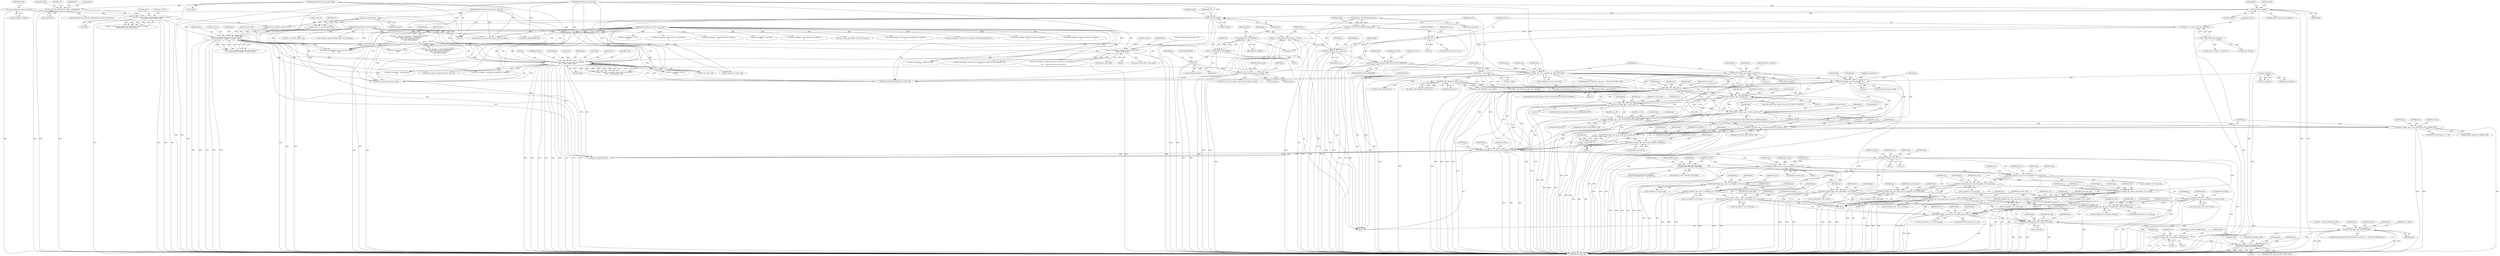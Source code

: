 digraph "0_linux_0625b4ba1a5d4703c7fb01c497bd6c156908af00@pointer" {
"1000889" [label="(Call,MLX5_SET(qpc, qpc, cs_res, MLX5_RES_SCAT_DATA32_CQE))"];
"1000804" [label="(Call,MLX5_SET(qpc, qpc, wq_signature, 1))"];
"1000795" [label="(Call,MLX5_SET(qpc, qpc, latency_sensitive, 1))"];
"1000770" [label="(Call,MLX5_SET(qpc, qpc, pm_state, MLX5_QP_PM_MIGRATED))"];
"1000765" [label="(Call,MLX5_SET(qpc, qpc, st, mlx5_st))"];
"1000759" [label="(Call,qpc = MLX5_ADDR_OF(create_qp_in, in, qpc))"];
"1000761" [label="(Call,MLX5_ADDR_OF(create_qp_in, in, qpc))"];
"1000122" [label="(Call,MLX5_ST_SZ_BYTES(create_qp_in))"];
"1000737" [label="(Call,!in)"];
"1000731" [label="(Call,in = kvzalloc(inlen, GFP_KERNEL))"];
"1000733" [label="(Call,kvzalloc(inlen, GFP_KERNEL))"];
"1000120" [label="(Call,inlen = MLX5_ST_SZ_BYTES(create_qp_in))"];
"1000170" [label="(Call,mlx5_st < 0)"];
"1000163" [label="(Call,mlx5_st = to_mlx5_st(init_attr->qp_type))"];
"1000165" [label="(Call,to_mlx5_st(init_attr->qp_type))"];
"1000781" [label="(Call,MLX5_SET(qpc, qpc, pd, to_mpd(pd ? pd : devr->p0)->pdn))"];
"1000107" [label="(MethodParameterIn,struct ib_pd *pd)"];
"1000687" [label="(Call,create_user_qp(dev, pd, qp, udata, init_attr, &in,\n\t\t\t\t\t     &resp, &inlen, base))"];
"1000622" [label="(Call,mlx5_ib_dbg(dev, \"requested sq_wqe_count (%d)\n\", ucmd.sq_wqe_count))"];
"1000578" [label="(Call,set_rq_size(dev, &init_attr->cap, qp->has_rq,\n\t\t\t  qp, (pd && pd->uobject) ? &ucmd : NULL))"];
"1000106" [label="(MethodParameterIn,struct mlx5_ib_dev *dev)"];
"1000570" [label="(Call,qp->has_rq = qp_has_rq(init_attr))"];
"1000574" [label="(Call,qp_has_rq(init_attr))"];
"1000108" [label="(MethodParameterIn,struct ib_qp_init_attr *init_attr)"];
"1000110" [label="(MethodParameterIn,struct mlx5_ib_qp *qp)"];
"1000417" [label="(Call,get_qp_user_index(to_mucontext(pd->uobject->context),\n\t\t\t\t\t&ucmd, udata->inlen, &uidx))"];
"1000418" [label="(Call,to_mucontext(pd->uobject->context))"];
"1000402" [label="(Call,ib_copy_from_udata(&ucmd, udata, sizeof(ucmd)))"];
"1000109" [label="(MethodParameterIn,struct ib_udata *udata)"];
"1000589" [label="(Call,pd && pd->uobject)"];
"1000395" [label="(Call,pd && pd->uobject)"];
"1000542" [label="(Call,base = (init_attr->qp_type == IB_QPT_RAW_PACKET ||\n\t\tqp->flags & MLX5_IB_QP_UNDERLAY) ?\n\t       &qp->raw_packet_qp.rq.base :\n\t       &qp->trans_qp.base)"];
"1000540" [label="(Call,!wq_signature)"];
"1000848" [label="(Call,MLX5_SET(qpc, qpc, cd_slave_receive, 1))"];
"1000826" [label="(Call,MLX5_SET(qpc, qpc, cd_master, 1))"];
"1000815" [label="(Call,MLX5_SET(qpc, qpc, block_lb_mc, 1))"];
"1000206" [label="(Call,MLX5_CAP_GEN(mdev, block_lb_mc))"];
"1000125" [label="(Call,*mdev = dev->mdev)"];
"1000837" [label="(Call,MLX5_SET(qpc, qpc, cd_slave_send, 1))"];
"1000905" [label="(Call,MLX5_SET(qpc, qpc, cs_req, MLX5_REQ_SCAT_DATA64_CQE))"];
"1000923" [label="(Call,MLX5_SET(qpc, qpc, log_rq_stride, qp->rq.wqe_shift - 4))"];
"1000934" [label="(Call,MLX5_SET(qpc, qpc, log_rq_size, ilog2(qp->rq.wqe_cnt)))"];
"1000944" [label="(Call,MLX5_SET(qpc, qpc, rq_type, get_rx_type(qp, init_attr)))"];
"1000958" [label="(Call,MLX5_SET(qpc, qpc, log_sq_size, ilog2(qp->sq.wqe_cnt)))"];
"1000998" [label="(Call,MLX5_SET(qpc, qpc, cqn_rcv, to_mcq(devr->c0)->mcq.cqn))"];
"1001010" [label="(Call,MLX5_SET(qpc, qpc, cqn_snd, to_mcq(devr->c0)->mcq.cqn))"];
"1001022" [label="(Call,MLX5_SET(qpc, qpc, srqn_rmpn_xrqn, to_msrq(devr->s0)->msrq.srqn))"];
"1001034" [label="(Call,MLX5_SET(qpc, qpc, xrcd, to_mxrcd(init_attr->xrcd)->xrcdn))"];
"1001137" [label="(Call,MLX5_SET(qpc, qpc, cqn_snd, to_mcq(init_attr->send_cq)->mcq.cqn))"];
"1001153" [label="(Call,MLX5_SET(qpc, qpc, cqn_rcv, to_mcq(init_attr->recv_cq)->mcq.cqn))"];
"1001165" [label="(Call,MLX5_SET64(qpc, qpc, dbr_addr, qp->db.dma))"];
"1001180" [label="(Call,MLX5_SET(qpc, qpc, user_index, uidx))"];
"1001198" [label="(Call,MLX5_SET(qpc, qpc, ulp_stateless_offload_mode, 1))"];
"1001239" [label="(Call,MLX5_SET(qpc, qpc, end_padding_mode,\n\t\t\t\t MLX5_WQ_END_PAD_MODE_ALIGN))"];
"1001046" [label="(Call,MLX5_SET(qpc, qpc, cqn_rcv, to_mcq(devr->c0)->mcq.cqn))"];
"1001058" [label="(Call,MLX5_SET(qpc, qpc, xrcd, to_mxrcd(devr->x1)->xrcdn))"];
"1001068" [label="(Call,MLX5_SET(qpc, qpc, srqn_rmpn_xrqn, to_msrq(devr->s0)->msrq.srqn))"];
"1001087" [label="(Call,MLX5_SET(qpc, qpc, xrcd, to_mxrcd(devr->x0)->xrcdn))"];
"1001097" [label="(Call,MLX5_SET(qpc, qpc, srqn_rmpn_xrqn, to_msrq(init_attr->srq)->msrq.srqn))"];
"1001111" [label="(Call,MLX5_SET(qpc, qpc, xrcd, to_mxrcd(devr->x1)->xrcdn))"];
"1001121" [label="(Call,MLX5_SET(qpc, qpc, srqn_rmpn_xrqn, to_msrq(devr->s1)->msrq.srqn))"];
"1000970" [label="(Call,MLX5_SET(qpc, qpc, no_sq, 1))"];
"1000987" [label="(Call,MLX5_SET(qpc, qpc, offload_type,\n\t\t\t\t MLX5_QPC_OFFLOAD_TYPE_RNDV))"];
"1000911" [label="(Call,MLX5_SET(qpc, qpc, cs_req, MLX5_REQ_SCAT_DATA32_CQE))"];
"1000994" [label="(Identifier,init_attr)"];
"1000107" [label="(MethodParameterIn,struct ib_pd *pd)"];
"1001059" [label="(Identifier,qpc)"];
"1001198" [label="(Call,MLX5_SET(qpc, qpc, ulp_stateless_offload_mode, 1))"];
"1000815" [label="(Call,MLX5_SET(qpc, qpc, block_lb_mc, 1))"];
"1000688" [label="(Identifier,dev)"];
"1000839" [label="(Identifier,qpc)"];
"1001112" [label="(Identifier,qpc)"];
"1000954" [label="(Identifier,qp)"];
"1000135" [label="(Call,uidx = MLX5_IB_DEFAULT_UIDX)"];
"1001037" [label="(Identifier,xrcd)"];
"1000425" [label="(Identifier,ucmd)"];
"1000691" [label="(Identifier,udata)"];
"1001137" [label="(Call,MLX5_SET(qpc, qpc, cqn_snd, to_mcq(init_attr->send_cq)->mcq.cqn))"];
"1001086" [label="(Block,)"];
"1001428" [label="(MethodReturn,static int)"];
"1001165" [label="(Call,MLX5_SET64(qpc, qpc, dbr_addr, qp->db.dma))"];
"1000938" [label="(Call,ilog2(qp->rq.wqe_cnt))"];
"1000797" [label="(Identifier,qpc)"];
"1000819" [label="(Literal,1)"];
"1001420" [label="(Call,destroy_qp_kernel(dev, qp))"];
"1001014" [label="(Call,to_mcq(devr->c0)->mcq.cqn)"];
"1000584" [label="(Call,qp->has_rq)"];
"1000735" [label="(Identifier,GFP_KERNEL)"];
"1000891" [label="(Identifier,qpc)"];
"1001123" [label="(Identifier,qpc)"];
"1001089" [label="(Identifier,qpc)"];
"1001174" [label="(ControlStructure,if (MLX5_CAP_GEN(mdev, cqe_version) == MLX5_CQE_VERSION_V1))"];
"1001099" [label="(Identifier,qpc)"];
"1001038" [label="(Call,to_mxrcd(init_attr->xrcd)->xrcdn)"];
"1000165" [label="(Call,to_mlx5_st(init_attr->qp_type))"];
"1000808" [label="(Literal,1)"];
"1000890" [label="(Identifier,qpc)"];
"1001034" [label="(Call,MLX5_SET(qpc, qpc, xrcd, to_mxrcd(init_attr->xrcd)->xrcdn))"];
"1000784" [label="(Identifier,pd)"];
"1001023" [label="(Identifier,qpc)"];
"1000595" [label="(Identifier,ucmd)"];
"1000842" [label="(ControlStructure,if (qp->flags & MLX5_IB_QP_MANAGED_RECV))"];
"1001068" [label="(Call,MLX5_SET(qpc, qpc, srqn_rmpn_xrqn, to_msrq(devr->s0)->msrq.srqn))"];
"1000782" [label="(Identifier,qpc)"];
"1001012" [label="(Identifier,qpc)"];
"1000971" [label="(Identifier,qpc)"];
"1000765" [label="(Call,MLX5_SET(qpc, qpc, st, mlx5_st))"];
"1001200" [label="(Identifier,qpc)"];
"1001035" [label="(Identifier,qpc)"];
"1001243" [label="(Identifier,MLX5_WQ_END_PAD_MODE_ALIGN)"];
"1001050" [label="(Call,to_mcq(devr->c0)->mcq.cqn)"];
"1000734" [label="(Identifier,inlen)"];
"1000960" [label="(Identifier,qpc)"];
"1001305" [label="(Call,mlx5_core_create_qp(dev->mdev, &base->mqp, in, inlen))"];
"1000576" [label="(Call,err = set_rq_size(dev, &init_attr->cap, qp->has_rq,\n\t\t\t  qp, (pd && pd->uobject) ? &ucmd : NULL))"];
"1000733" [label="(Call,kvzalloc(inlen, GFP_KERNEL))"];
"1000207" [label="(Identifier,mdev)"];
"1001025" [label="(Identifier,srqn_rmpn_xrqn)"];
"1000759" [label="(Call,qpc = MLX5_ADDR_OF(create_qp_in, in, qpc))"];
"1001169" [label="(Call,qp->db.dma)"];
"1000472" [label="(Call,tunnel_offload_supported(mdev))"];
"1001253" [label="(Identifier,inlen)"];
"1000946" [label="(Identifier,qpc)"];
"1000693" [label="(Call,&in)"];
"1000570" [label="(Call,qp->has_rq = qp_has_rq(init_attr))"];
"1000812" [label="(Identifier,qp)"];
"1000175" [label="(Identifier,EINVAL)"];
"1000806" [label="(Identifier,qpc)"];
"1000914" [label="(Identifier,cs_req)"];
"1000402" [label="(Call,ib_copy_from_udata(&ucmd, udata, sizeof(ucmd)))"];
"1000897" [label="(Identifier,init_attr)"];
"1000935" [label="(Identifier,qpc)"];
"1001090" [label="(Identifier,xrcd)"];
"1000805" [label="(Identifier,qpc)"];
"1001133" [label="(ControlStructure,if (init_attr->send_cq))"];
"1000778" [label="(Identifier,init_attr)"];
"1000944" [label="(Call,MLX5_SET(qpc, qpc, rq_type, get_rx_type(qp, init_attr)))"];
"1001205" [label="(Identifier,qp)"];
"1000732" [label="(Identifier,in)"];
"1000816" [label="(Identifier,qpc)"];
"1001024" [label="(Identifier,qpc)"];
"1001044" [label="(ControlStructure,break;)"];
"1000948" [label="(Call,get_rx_type(qp, init_attr))"];
"1000827" [label="(Identifier,qpc)"];
"1000975" [label="(ControlStructure,if (init_attr->srq &&\n\t\t    init_attr->srq->srq_type == IB_SRQT_TM))"];
"1000772" [label="(Identifier,qpc)"];
"1000590" [label="(Identifier,pd)"];
"1000736" [label="(ControlStructure,if (!in))"];
"1000799" [label="(Literal,1)"];
"1001141" [label="(Call,to_mcq(init_attr->send_cq)->mcq.cqn)"];
"1000109" [label="(MethodParameterIn,struct ib_udata *udata)"];
"1000170" [label="(Call,mlx5_st < 0)"];
"1000773" [label="(Identifier,pm_state)"];
"1001238" [label="(Block,)"];
"1000338" [label="(Call,mlx5_ib_dbg(dev, \"Scatter FCS isn't supported\n\"))"];
"1000571" [label="(Call,qp->has_rq)"];
"1001176" [label="(Call,MLX5_CAP_GEN(mdev, cqe_version))"];
"1000182" [label="(Call,!udata)"];
"1000692" [label="(Identifier,init_attr)"];
"1000662" [label="(Call,mlx5_ib_dbg(dev, \"requested sq_wqe_count (%d) > max allowed (%d)\n\",\n\t\t\t\t\t    ucmd.sq_wqe_count, max_wqes))"];
"1001072" [label="(Call,to_msrq(devr->s0)->msrq.srqn)"];
"1000127" [label="(Call,dev->mdev)"];
"1000206" [label="(Call,MLX5_CAP_GEN(mdev, block_lb_mc))"];
"1001182" [label="(Identifier,qpc)"];
"1000775" [label="(ControlStructure,if (init_attr->qp_type != MLX5_IB_QPT_REG_UMR))"];
"1000396" [label="(Identifier,pd)"];
"1000122" [label="(Call,MLX5_ST_SZ_BYTES(create_qp_in))"];
"1000769" [label="(Identifier,mlx5_st)"];
"1000596" [label="(Identifier,NULL)"];
"1001110" [label="(Block,)"];
"1000841" [label="(Literal,1)"];
"1000800" [label="(ControlStructure,if (qp->wq_sig))"];
"1000907" [label="(Identifier,qpc)"];
"1001157" [label="(Call,to_mcq(init_attr->recv_cq)->mcq.cqn)"];
"1000987" [label="(Call,MLX5_SET(qpc, qpc, offload_type,\n\t\t\t\t MLX5_QPC_OFFLOAD_TYPE_RNDV))"];
"1001047" [label="(Identifier,qpc)"];
"1000820" [label="(ControlStructure,if (qp->flags & MLX5_IB_QP_CROSS_CHANNEL))"];
"1000867" [label="(Call,mlx5_ib_get_cqe_size(dev, init_attr->recv_cq))"];
"1001088" [label="(Identifier,qpc)"];
"1000934" [label="(Call,MLX5_SET(qpc, qpc, log_rq_size, ilog2(qp->rq.wqe_cnt)))"];
"1001071" [label="(Identifier,srqn_rmpn_xrqn)"];
"1000925" [label="(Identifier,qpc)"];
"1000394" [label="(ControlStructure,if (pd && pd->uobject))"];
"1001202" [label="(Literal,1)"];
"1001048" [label="(Identifier,qpc)"];
"1000622" [label="(Call,mlx5_ib_dbg(dev, \"requested sq_wqe_count (%d)\n\", ucmd.sq_wqe_count))"];
"1000978" [label="(Identifier,init_attr)"];
"1000397" [label="(Call,pd->uobject)"];
"1000417" [label="(Call,get_qp_user_index(to_mucontext(pd->uobject->context),\n\t\t\t\t\t&ucmd, udata->inlen, &uidx))"];
"1000945" [label="(Identifier,qpc)"];
"1000293" [label="(Call,MLX5_CAP_GEN(mdev, ipoib_basic_offloads))"];
"1000892" [label="(Identifier,cs_res)"];
"1001113" [label="(Identifier,qpc)"];
"1000829" [label="(Identifier,cd_master)"];
"1000937" [label="(Identifier,log_rq_size)"];
"1000475" [label="(Call,mlx5_ib_dbg(dev, \"Tunnel offload isn't supported\n\"))"];
"1001058" [label="(Call,MLX5_SET(qpc, qpc, xrcd, to_mxrcd(devr->x1)->xrcdn))"];
"1001097" [label="(Call,MLX5_SET(qpc, qpc, srqn_rmpn_xrqn, to_msrq(init_attr->srq)->msrq.srqn))"];
"1000802" [label="(Identifier,qp)"];
"1000625" [label="(Call,ucmd.sq_wqe_count)"];
"1001177" [label="(Identifier,mdev)"];
"1000401" [label="(ControlStructure,if (ib_copy_from_udata(&ucmd, udata, sizeof(ucmd))))"];
"1000619" [label="(Call,MLX5_CAP_GEN(mdev, log_max_qp_sz))"];
"1000958" [label="(Call,MLX5_SET(qpc, qpc, log_sq_size, ilog2(qp->sq.wqe_cnt)))"];
"1000405" [label="(Identifier,udata)"];
"1000537" [label="(Identifier,qp)"];
"1000856" [label="(Identifier,qp)"];
"1000988" [label="(Identifier,qpc)"];
"1000415" [label="(Call,err = get_qp_user_index(to_mucontext(pd->uobject->context),\n\t\t\t\t\t&ucmd, udata->inlen, &uidx))"];
"1000762" [label="(Identifier,create_qp_in)"];
"1000540" [label="(Call,!wq_signature)"];
"1000108" [label="(MethodParameterIn,struct ib_qp_init_attr *init_attr)"];
"1001167" [label="(Identifier,qpc)"];
"1000845" [label="(Identifier,qp)"];
"1001242" [label="(Identifier,end_padding_mode)"];
"1000178" [label="(Identifier,init_attr)"];
"1000281" [label="(Call,init_attr->qp_type == IB_QPT_UD)"];
"1000574" [label="(Call,qp_has_rq(init_attr))"];
"1001424" [label="(Call,kvfree(in))"];
"1000798" [label="(Identifier,latency_sensitive)"];
"1001061" [label="(Identifier,xrcd)"];
"1001000" [label="(Identifier,qpc)"];
"1001149" [label="(ControlStructure,if (init_attr->recv_cq))"];
"1000541" [label="(Identifier,wq_signature)"];
"1001111" [label="(Call,MLX5_SET(qpc, qpc, xrcd, to_mxrcd(devr->x1)->xrcdn))"];
"1000205" [label="(Call,!MLX5_CAP_GEN(mdev, block_lb_mc))"];
"1001295" [label="(Call,create_raw_packet_qp(dev, qp, in, inlen, pd))"];
"1001324" [label="(Call,base->container_mibqp = qp)"];
"1000687" [label="(Call,create_user_qp(dev, pd, qp, udata, init_attr, &in,\n\t\t\t\t\t     &resp, &inlen, base))"];
"1000587" [label="(Identifier,qp)"];
"1000543" [label="(Identifier,base)"];
"1000962" [label="(Call,ilog2(qp->sq.wqe_cnt))"];
"1000760" [label="(Identifier,qpc)"];
"1000544" [label="(Call,(init_attr->qp_type == IB_QPT_RAW_PACKET ||\n\t\tqp->flags & MLX5_IB_QP_UNDERLAY) ?\n\t       &qp->raw_packet_qp.rq.base :\n\t       &qp->trans_qp.base)"];
"1000679" [label="(Call,mlx5_ib_dbg(dev, \"user-space is not allowed to create UD QPs spoofing as QP1\n\"))"];
"1000961" [label="(Identifier,log_sq_size)"];
"1001140" [label="(Identifier,cqn_snd)"];
"1000699" [label="(Identifier,base)"];
"1000189" [label="(Call,create_rss_raw_qp_tir(dev, qp, pd, init_attr, udata))"];
"1000915" [label="(Identifier,MLX5_REQ_SCAT_DATA32_CQE)"];
"1001100" [label="(Identifier,srqn_rmpn_xrqn)"];
"1000429" [label="(Call,&uidx)"];
"1001026" [label="(Call,to_msrq(devr->s0)->msrq.srqn)"];
"1000404" [label="(Identifier,ucmd)"];
"1000761" [label="(Call,MLX5_ADDR_OF(create_qp_in, in, qpc))"];
"1000171" [label="(Identifier,mlx5_st)"];
"1000850" [label="(Identifier,qpc)"];
"1000969" [label="(Block,)"];
"1000542" [label="(Call,base = (init_attr->qp_type == IB_QPT_RAW_PACKET ||\n\t\tqp->flags & MLX5_IB_QP_UNDERLAY) ?\n\t       &qp->raw_packet_qp.rq.base :\n\t       &qp->trans_qp.base)"];
"1001010" [label="(Call,MLX5_SET(qpc, qpc, cqn_snd, to_mcq(devr->c0)->mcq.cqn))"];
"1000419" [label="(Call,pd->uobject->context)"];
"1000416" [label="(Identifier,err)"];
"1001199" [label="(Identifier,qpc)"];
"1001223" [label="(Call,mlx5_ib_dbg(dev, \"scatter end padding is not supported\n\"))"];
"1000172" [label="(Literal,0)"];
"1000840" [label="(Identifier,cd_slave_send)"];
"1000913" [label="(Identifier,qpc)"];
"1000395" [label="(Call,pd && pd->uobject)"];
"1000774" [label="(Identifier,MLX5_QP_PM_MIGRATED)"];
"1001184" [label="(Identifier,uidx)"];
"1000588" [label="(Call,(pd && pd->uobject) ? &ucmd : NULL)"];
"1000236" [label="(Call,MLX5_CAP_GEN(mdev, cd))"];
"1000893" [label="(Identifier,MLX5_RES_SCAT_DATA32_CQE)"];
"1000957" [label="(Block,)"];
"1000883" [label="(Call,MLX5_SET(qpc, qpc, cs_res, MLX5_RES_SCAT_DATA64_CQE))"];
"1000744" [label="(Identifier,qp)"];
"1000577" [label="(Identifier,err)"];
"1001022" [label="(Call,MLX5_SET(qpc, qpc, srqn_rmpn_xrqn, to_msrq(devr->s0)->msrq.srqn))"];
"1001098" [label="(Identifier,qpc)"];
"1000126" [label="(Identifier,mdev)"];
"1000831" [label="(ControlStructure,if (qp->flags & MLX5_IB_QP_MANAGED_SEND))"];
"1000996" [label="(Block,)"];
"1000852" [label="(Literal,1)"];
"1000409" [label="(Call,mlx5_ib_dbg(dev, \"copy failed\n\"))"];
"1001070" [label="(Identifier,qpc)"];
"1000591" [label="(Call,pd->uobject)"];
"1000424" [label="(Call,&ucmd)"];
"1000770" [label="(Call,MLX5_SET(qpc, qpc, pm_state, MLX5_QP_PM_MIGRATED))"];
"1001062" [label="(Call,to_mxrcd(devr->x1)->xrcdn)"];
"1000690" [label="(Identifier,qp)"];
"1000418" [label="(Call,to_mucontext(pd->uobject->context))"];
"1001197" [label="(Block,)"];
"1000766" [label="(Identifier,qpc)"];
"1000794" [label="(ControlStructure,else)"];
"1000783" [label="(Identifier,qpc)"];
"1000738" [label="(Identifier,in)"];
"1001125" [label="(Call,to_msrq(devr->s1)->msrq.srqn)"];
"1001087" [label="(Call,MLX5_SET(qpc, qpc, xrcd, to_mxrcd(devr->x0)->xrcdn))"];
"1000240" [label="(Call,mlx5_ib_dbg(dev, \"cross-channel isn't supported\n\"))"];
"1000998" [label="(Call,MLX5_SET(qpc, qpc, cqn_rcv, to_mcq(devr->c0)->mcq.cqn))"];
"1000695" [label="(Call,&resp)"];
"1000905" [label="(Call,MLX5_SET(qpc, qpc, cs_req, MLX5_REQ_SCAT_DATA64_CQE))"];
"1000922" [label="(Block,)"];
"1000927" [label="(Call,qp->rq.wqe_shift - 4)"];
"1001114" [label="(Identifier,xrcd)"];
"1000121" [label="(Identifier,inlen)"];
"1000834" [label="(Identifier,qp)"];
"1000768" [label="(Identifier,st)"];
"1000406" [label="(Call,sizeof(ucmd))"];
"1000874" [label="(Call,mlx5_ib_get_cqe_size(dev, init_attr->send_cq))"];
"1000828" [label="(Identifier,qpc)"];
"1000110" [label="(MethodParameterIn,struct mlx5_ib_qp *qp)"];
"1000169" [label="(ControlStructure,if (mlx5_st < 0))"];
"1000106" [label="(MethodParameterIn,struct mlx5_ib_dev *dev)"];
"1000166" [label="(Call,init_attr->qp_type)"];
"1001101" [label="(Call,to_msrq(init_attr->srq)->msrq.srqn)"];
"1000787" [label="(Call,pd ? pd : devr->p0)"];
"1000578" [label="(Call,set_rq_size(dev, &init_attr->cap, qp->has_rq,\n\t\t\t  qp, (pd && pd->uobject) ? &ucmd : NULL))"];
"1000795" [label="(Call,MLX5_SET(qpc, qpc, latency_sensitive, 1))"];
"1000888" [label="(ControlStructure,else)"];
"1000210" [label="(Call,mlx5_ib_dbg(dev, \"block multicast loopback isn't supported\n\"))"];
"1000973" [label="(Identifier,no_sq)"];
"1000936" [label="(Identifier,qpc)"];
"1000817" [label="(Identifier,qpc)"];
"1000317" [label="(Call,mlx5_ib_dbg(dev, \"Scatter FCS is supported only for Raw Packet QPs\"))"];
"1000924" [label="(Identifier,qpc)"];
"1000972" [label="(Identifier,qpc)"];
"1000539" [label="(Call,!!wq_signature)"];
"1000785" [label="(Call,to_mpd(pd ? pd : devr->p0)->pdn)"];
"1000826" [label="(Call,MLX5_SET(qpc, qpc, cd_master, 1))"];
"1001138" [label="(Identifier,qpc)"];
"1001139" [label="(Identifier,qpc)"];
"1000731" [label="(Call,in = kvzalloc(inlen, GFP_KERNEL))"];
"1000970" [label="(Call,MLX5_SET(qpc, qpc, no_sq, 1))"];
"1000991" [label="(Identifier,MLX5_QPC_OFFLOAD_TYPE_RNDV)"];
"1000111" [label="(Block,)"];
"1000781" [label="(Call,MLX5_SET(qpc, qpc, pd, to_mpd(pd ? pd : devr->p0)->pdn))"];
"1001124" [label="(Identifier,srqn_rmpn_xrqn)"];
"1000849" [label="(Identifier,qpc)"];
"1001180" [label="(Call,MLX5_SET(qpc, qpc, user_index, uidx))"];
"1000807" [label="(Identifier,wq_signature)"];
"1000741" [label="(Identifier,ENOMEM)"];
"1000632" [label="(Identifier,ucmd)"];
"1001189" [label="(Identifier,init_attr)"];
"1001091" [label="(Call,to_mxrcd(devr->x0)->xrcdn)"];
"1001181" [label="(Identifier,qpc)"];
"1000763" [label="(Identifier,in)"];
"1000689" [label="(Identifier,pd)"];
"1001011" [label="(Identifier,qpc)"];
"1000297" [label="(Call,mlx5_ib_dbg(dev, \"ipoib UD lso qp isn't supported\n\"))"];
"1001252" [label="(Call,inlen < 0)"];
"1001156" [label="(Identifier,cqn_rcv)"];
"1000125" [label="(Call,*mdev = dev->mdev)"];
"1001115" [label="(Call,to_mxrcd(devr->x1)->xrcdn)"];
"1000613" [label="(Block,)"];
"1000926" [label="(Identifier,log_rq_stride)"];
"1001122" [label="(Identifier,qpc)"];
"1000990" [label="(Identifier,offload_type)"];
"1000764" [label="(Identifier,qpc)"];
"1000959" [label="(Identifier,qpc)"];
"1000912" [label="(Identifier,qpc)"];
"1000515" [label="(Call,mlx5_ib_dbg(dev, \"Source QP option isn't supported\n\"))"];
"1001155" [label="(Identifier,qpc)"];
"1000906" [label="(Identifier,qpc)"];
"1001408" [label="(Call,destroy_qp_user(dev, pd, qp, base))"];
"1000830" [label="(Literal,1)"];
"1000947" [label="(Identifier,rq_type)"];
"1000901" [label="(ControlStructure,if (scqe_sz == 128))"];
"1001151" [label="(Identifier,init_attr)"];
"1001154" [label="(Identifier,qpc)"];
"1000623" [label="(Identifier,dev)"];
"1000572" [label="(Identifier,qp)"];
"1000164" [label="(Identifier,mlx5_st)"];
"1001001" [label="(Identifier,cqn_rcv)"];
"1001239" [label="(Call,MLX5_SET(qpc, qpc, end_padding_mode,\n\t\t\t\t MLX5_WQ_END_PAD_MODE_ALIGN))"];
"1001002" [label="(Call,to_mcq(devr->c0)->mcq.cqn)"];
"1000989" [label="(Identifier,qpc)"];
"1000809" [label="(ControlStructure,if (qp->flags & MLX5_IB_QP_BLOCK_MULTICAST_LOOPBACK))"];
"1001201" [label="(Identifier,ulp_stateless_offload_mode)"];
"1001036" [label="(Identifier,qpc)"];
"1000580" [label="(Call,&init_attr->cap)"];
"1000771" [label="(Identifier,qpc)"];
"1000767" [label="(Identifier,qpc)"];
"1000575" [label="(Identifier,init_attr)"];
"1000685" [label="(Call,err = create_user_qp(dev, pd, qp, udata, init_attr, &in,\n\t\t\t\t\t     &resp, &inlen, base))"];
"1001153" [label="(Call,MLX5_SET(qpc, qpc, cqn_rcv, to_mcq(init_attr->recv_cq)->mcq.cqn))"];
"1000410" [label="(Identifier,dev)"];
"1000919" [label="(Identifier,qp)"];
"1000120" [label="(Call,inlen = MLX5_ST_SZ_BYTES(create_qp_in))"];
"1000208" [label="(Identifier,block_lb_mc)"];
"1001049" [label="(Identifier,cqn_rcv)"];
"1000848" [label="(Call,MLX5_SET(qpc, qpc, cd_slave_receive, 1))"];
"1001168" [label="(Identifier,dbr_addr)"];
"1001080" [label="(ControlStructure,break;)"];
"1001166" [label="(Identifier,qpc)"];
"1001060" [label="(Identifier,qpc)"];
"1000579" [label="(Identifier,dev)"];
"1000804" [label="(Call,MLX5_SET(qpc, qpc, wq_signature, 1))"];
"1000737" [label="(Call,!in)"];
"1000710" [label="(Call,create_kernel_qp(dev, init_attr, qp, &in, &inlen,\n\t\t\t\t\t       base))"];
"1000702" [label="(Call,mlx5_ib_dbg(dev, \"err %d\n\", err))"];
"1001046" [label="(Call,MLX5_SET(qpc, qpc, cqn_rcv, to_mcq(devr->c0)->mcq.cqn))"];
"1001183" [label="(Identifier,user_index)"];
"1000123" [label="(Identifier,create_qp_in)"];
"1001069" [label="(Identifier,qpc)"];
"1000838" [label="(Identifier,qpc)"];
"1000697" [label="(Call,&inlen)"];
"1000818" [label="(Identifier,block_lb_mc)"];
"1000923" [label="(Call,MLX5_SET(qpc, qpc, log_rq_stride, qp->rq.wqe_shift - 4))"];
"1001135" [label="(Identifier,init_attr)"];
"1000649" [label="(Call,mlx5_ib_dbg(dev, \"invalid rq params\n\"))"];
"1000136" [label="(Identifier,uidx)"];
"1000600" [label="(Call,mlx5_ib_dbg(dev, \"err %d\n\", err))"];
"1000163" [label="(Call,mlx5_st = to_mlx5_st(init_attr->qp_type))"];
"1000656" [label="(Call,ucmd.sq_wqe_count > max_wqes)"];
"1000589" [label="(Call,pd && pd->uobject)"];
"1000796" [label="(Identifier,qpc)"];
"1000999" [label="(Identifier,qpc)"];
"1000889" [label="(Call,MLX5_SET(qpc, qpc, cs_res, MLX5_RES_SCAT_DATA32_CQE))"];
"1000403" [label="(Call,&ucmd)"];
"1001241" [label="(Identifier,qpc)"];
"1000837" [label="(Call,MLX5_SET(qpc, qpc, cd_slave_send, 1))"];
"1000851" [label="(Identifier,cd_slave_receive)"];
"1000910" [label="(ControlStructure,else)"];
"1000786" [label="(Call,to_mpd(pd ? pd : devr->p0))"];
"1000974" [label="(Literal,1)"];
"1001287" [label="(Call,raw_packet_qp_copy_info(qp, &qp->raw_packet_qp))"];
"1000624" [label="(Literal,\"requested sq_wqe_count (%d)\n\")"];
"1001121" [label="(Call,MLX5_SET(qpc, qpc, srqn_rmpn_xrqn, to_msrq(devr->s1)->msrq.srqn))"];
"1000823" [label="(Identifier,qp)"];
"1000908" [label="(Identifier,cs_req)"];
"1000426" [label="(Call,udata->inlen)"];
"1000911" [label="(Call,MLX5_SET(qpc, qpc, cs_req, MLX5_REQ_SCAT_DATA32_CQE))"];
"1001318" [label="(Call,mlx5_ib_dbg(dev, \"create qp failed\n\"))"];
"1000730" [label="(Block,)"];
"1000721" [label="(Call,mlx5_ib_dbg(dev, \"err %d\n\", err))"];
"1001013" [label="(Identifier,cqn_snd)"];
"1000909" [label="(Identifier,MLX5_REQ_SCAT_DATA64_CQE)"];
"1001240" [label="(Identifier,qpc)"];
"1000889" -> "1000888"  [label="AST: "];
"1000889" -> "1000893"  [label="CFG: "];
"1000890" -> "1000889"  [label="AST: "];
"1000891" -> "1000889"  [label="AST: "];
"1000892" -> "1000889"  [label="AST: "];
"1000893" -> "1000889"  [label="AST: "];
"1000897" -> "1000889"  [label="CFG: "];
"1000889" -> "1001428"  [label="DDG: "];
"1000889" -> "1001428"  [label="DDG: "];
"1000889" -> "1001428"  [label="DDG: "];
"1000804" -> "1000889"  [label="DDG: "];
"1000848" -> "1000889"  [label="DDG: "];
"1000826" -> "1000889"  [label="DDG: "];
"1000795" -> "1000889"  [label="DDG: "];
"1000781" -> "1000889"  [label="DDG: "];
"1000837" -> "1000889"  [label="DDG: "];
"1000815" -> "1000889"  [label="DDG: "];
"1000889" -> "1000905"  [label="DDG: "];
"1000889" -> "1000911"  [label="DDG: "];
"1000889" -> "1000923"  [label="DDG: "];
"1000889" -> "1000944"  [label="DDG: "];
"1000804" -> "1000800"  [label="AST: "];
"1000804" -> "1000808"  [label="CFG: "];
"1000805" -> "1000804"  [label="AST: "];
"1000806" -> "1000804"  [label="AST: "];
"1000807" -> "1000804"  [label="AST: "];
"1000808" -> "1000804"  [label="AST: "];
"1000812" -> "1000804"  [label="CFG: "];
"1000804" -> "1001428"  [label="DDG: "];
"1000804" -> "1001428"  [label="DDG: "];
"1000795" -> "1000804"  [label="DDG: "];
"1000781" -> "1000804"  [label="DDG: "];
"1000540" -> "1000804"  [label="DDG: "];
"1000804" -> "1000815"  [label="DDG: "];
"1000804" -> "1000826"  [label="DDG: "];
"1000804" -> "1000837"  [label="DDG: "];
"1000804" -> "1000848"  [label="DDG: "];
"1000804" -> "1000883"  [label="DDG: "];
"1000804" -> "1000923"  [label="DDG: "];
"1000804" -> "1000944"  [label="DDG: "];
"1000795" -> "1000794"  [label="AST: "];
"1000795" -> "1000799"  [label="CFG: "];
"1000796" -> "1000795"  [label="AST: "];
"1000797" -> "1000795"  [label="AST: "];
"1000798" -> "1000795"  [label="AST: "];
"1000799" -> "1000795"  [label="AST: "];
"1000802" -> "1000795"  [label="CFG: "];
"1000795" -> "1001428"  [label="DDG: "];
"1000795" -> "1001428"  [label="DDG: "];
"1000770" -> "1000795"  [label="DDG: "];
"1000795" -> "1000815"  [label="DDG: "];
"1000795" -> "1000826"  [label="DDG: "];
"1000795" -> "1000837"  [label="DDG: "];
"1000795" -> "1000848"  [label="DDG: "];
"1000795" -> "1000883"  [label="DDG: "];
"1000795" -> "1000923"  [label="DDG: "];
"1000795" -> "1000944"  [label="DDG: "];
"1000770" -> "1000111"  [label="AST: "];
"1000770" -> "1000774"  [label="CFG: "];
"1000771" -> "1000770"  [label="AST: "];
"1000772" -> "1000770"  [label="AST: "];
"1000773" -> "1000770"  [label="AST: "];
"1000774" -> "1000770"  [label="AST: "];
"1000778" -> "1000770"  [label="CFG: "];
"1000770" -> "1001428"  [label="DDG: "];
"1000770" -> "1001428"  [label="DDG: "];
"1000770" -> "1001428"  [label="DDG: "];
"1000765" -> "1000770"  [label="DDG: "];
"1000770" -> "1000781"  [label="DDG: "];
"1000765" -> "1000111"  [label="AST: "];
"1000765" -> "1000769"  [label="CFG: "];
"1000766" -> "1000765"  [label="AST: "];
"1000767" -> "1000765"  [label="AST: "];
"1000768" -> "1000765"  [label="AST: "];
"1000769" -> "1000765"  [label="AST: "];
"1000771" -> "1000765"  [label="CFG: "];
"1000765" -> "1001428"  [label="DDG: "];
"1000765" -> "1001428"  [label="DDG: "];
"1000765" -> "1001428"  [label="DDG: "];
"1000759" -> "1000765"  [label="DDG: "];
"1000170" -> "1000765"  [label="DDG: "];
"1000759" -> "1000111"  [label="AST: "];
"1000759" -> "1000761"  [label="CFG: "];
"1000760" -> "1000759"  [label="AST: "];
"1000761" -> "1000759"  [label="AST: "];
"1000766" -> "1000759"  [label="CFG: "];
"1000759" -> "1001428"  [label="DDG: "];
"1000761" -> "1000759"  [label="DDG: "];
"1000761" -> "1000759"  [label="DDG: "];
"1000761" -> "1000759"  [label="DDG: "];
"1000761" -> "1000764"  [label="CFG: "];
"1000762" -> "1000761"  [label="AST: "];
"1000763" -> "1000761"  [label="AST: "];
"1000764" -> "1000761"  [label="AST: "];
"1000761" -> "1001428"  [label="DDG: "];
"1000122" -> "1000761"  [label="DDG: "];
"1000737" -> "1000761"  [label="DDG: "];
"1000761" -> "1001295"  [label="DDG: "];
"1000761" -> "1001305"  [label="DDG: "];
"1000761" -> "1001424"  [label="DDG: "];
"1000122" -> "1000120"  [label="AST: "];
"1000122" -> "1000123"  [label="CFG: "];
"1000123" -> "1000122"  [label="AST: "];
"1000120" -> "1000122"  [label="CFG: "];
"1000122" -> "1001428"  [label="DDG: "];
"1000122" -> "1000120"  [label="DDG: "];
"1000737" -> "1000736"  [label="AST: "];
"1000737" -> "1000738"  [label="CFG: "];
"1000738" -> "1000737"  [label="AST: "];
"1000741" -> "1000737"  [label="CFG: "];
"1000744" -> "1000737"  [label="CFG: "];
"1000737" -> "1001428"  [label="DDG: "];
"1000737" -> "1001428"  [label="DDG: "];
"1000731" -> "1000737"  [label="DDG: "];
"1000731" -> "1000730"  [label="AST: "];
"1000731" -> "1000733"  [label="CFG: "];
"1000732" -> "1000731"  [label="AST: "];
"1000733" -> "1000731"  [label="AST: "];
"1000738" -> "1000731"  [label="CFG: "];
"1000731" -> "1001428"  [label="DDG: "];
"1000733" -> "1000731"  [label="DDG: "];
"1000733" -> "1000731"  [label="DDG: "];
"1000733" -> "1000735"  [label="CFG: "];
"1000734" -> "1000733"  [label="AST: "];
"1000735" -> "1000733"  [label="AST: "];
"1000733" -> "1001428"  [label="DDG: "];
"1000733" -> "1001428"  [label="DDG: "];
"1000120" -> "1000733"  [label="DDG: "];
"1000733" -> "1001252"  [label="DDG: "];
"1000120" -> "1000111"  [label="AST: "];
"1000121" -> "1000120"  [label="AST: "];
"1000126" -> "1000120"  [label="CFG: "];
"1000120" -> "1001428"  [label="DDG: "];
"1000120" -> "1001428"  [label="DDG: "];
"1000120" -> "1001252"  [label="DDG: "];
"1000170" -> "1000169"  [label="AST: "];
"1000170" -> "1000172"  [label="CFG: "];
"1000171" -> "1000170"  [label="AST: "];
"1000172" -> "1000170"  [label="AST: "];
"1000175" -> "1000170"  [label="CFG: "];
"1000178" -> "1000170"  [label="CFG: "];
"1000170" -> "1001428"  [label="DDG: "];
"1000170" -> "1001428"  [label="DDG: "];
"1000163" -> "1000170"  [label="DDG: "];
"1000163" -> "1000111"  [label="AST: "];
"1000163" -> "1000165"  [label="CFG: "];
"1000164" -> "1000163"  [label="AST: "];
"1000165" -> "1000163"  [label="AST: "];
"1000171" -> "1000163"  [label="CFG: "];
"1000163" -> "1001428"  [label="DDG: "];
"1000165" -> "1000163"  [label="DDG: "];
"1000165" -> "1000166"  [label="CFG: "];
"1000166" -> "1000165"  [label="AST: "];
"1000165" -> "1001428"  [label="DDG: "];
"1000165" -> "1000281"  [label="DDG: "];
"1000781" -> "1000775"  [label="AST: "];
"1000781" -> "1000785"  [label="CFG: "];
"1000782" -> "1000781"  [label="AST: "];
"1000783" -> "1000781"  [label="AST: "];
"1000784" -> "1000781"  [label="AST: "];
"1000785" -> "1000781"  [label="AST: "];
"1000802" -> "1000781"  [label="CFG: "];
"1000781" -> "1001428"  [label="DDG: "];
"1000781" -> "1001428"  [label="DDG: "];
"1000781" -> "1001428"  [label="DDG: "];
"1000107" -> "1000781"  [label="DDG: "];
"1000687" -> "1000781"  [label="DDG: "];
"1000589" -> "1000781"  [label="DDG: "];
"1000781" -> "1000815"  [label="DDG: "];
"1000781" -> "1000826"  [label="DDG: "];
"1000781" -> "1000837"  [label="DDG: "];
"1000781" -> "1000848"  [label="DDG: "];
"1000781" -> "1000883"  [label="DDG: "];
"1000781" -> "1000923"  [label="DDG: "];
"1000781" -> "1000944"  [label="DDG: "];
"1000781" -> "1001295"  [label="DDG: "];
"1000781" -> "1001408"  [label="DDG: "];
"1000107" -> "1000105"  [label="AST: "];
"1000107" -> "1001428"  [label="DDG: "];
"1000107" -> "1000189"  [label="DDG: "];
"1000107" -> "1000395"  [label="DDG: "];
"1000107" -> "1000589"  [label="DDG: "];
"1000107" -> "1000687"  [label="DDG: "];
"1000107" -> "1000786"  [label="DDG: "];
"1000107" -> "1000787"  [label="DDG: "];
"1000107" -> "1001295"  [label="DDG: "];
"1000107" -> "1001408"  [label="DDG: "];
"1000687" -> "1000685"  [label="AST: "];
"1000687" -> "1000699"  [label="CFG: "];
"1000688" -> "1000687"  [label="AST: "];
"1000689" -> "1000687"  [label="AST: "];
"1000690" -> "1000687"  [label="AST: "];
"1000691" -> "1000687"  [label="AST: "];
"1000692" -> "1000687"  [label="AST: "];
"1000693" -> "1000687"  [label="AST: "];
"1000695" -> "1000687"  [label="AST: "];
"1000697" -> "1000687"  [label="AST: "];
"1000699" -> "1000687"  [label="AST: "];
"1000685" -> "1000687"  [label="CFG: "];
"1000687" -> "1001428"  [label="DDG: "];
"1000687" -> "1001428"  [label="DDG: "];
"1000687" -> "1001428"  [label="DDG: "];
"1000687" -> "1001428"  [label="DDG: "];
"1000687" -> "1001428"  [label="DDG: "];
"1000687" -> "1001428"  [label="DDG: "];
"1000687" -> "1001428"  [label="DDG: "];
"1000687" -> "1001428"  [label="DDG: "];
"1000687" -> "1001428"  [label="DDG: "];
"1000687" -> "1000685"  [label="DDG: "];
"1000687" -> "1000685"  [label="DDG: "];
"1000687" -> "1000685"  [label="DDG: "];
"1000687" -> "1000685"  [label="DDG: "];
"1000687" -> "1000685"  [label="DDG: "];
"1000687" -> "1000685"  [label="DDG: "];
"1000687" -> "1000685"  [label="DDG: "];
"1000687" -> "1000685"  [label="DDG: "];
"1000687" -> "1000685"  [label="DDG: "];
"1000622" -> "1000687"  [label="DDG: "];
"1000106" -> "1000687"  [label="DDG: "];
"1000589" -> "1000687"  [label="DDG: "];
"1000578" -> "1000687"  [label="DDG: "];
"1000110" -> "1000687"  [label="DDG: "];
"1000402" -> "1000687"  [label="DDG: "];
"1000109" -> "1000687"  [label="DDG: "];
"1000574" -> "1000687"  [label="DDG: "];
"1000108" -> "1000687"  [label="DDG: "];
"1000542" -> "1000687"  [label="DDG: "];
"1000687" -> "1000702"  [label="DDG: "];
"1000687" -> "1000786"  [label="DDG: "];
"1000687" -> "1000787"  [label="DDG: "];
"1000687" -> "1000867"  [label="DDG: "];
"1000687" -> "1000948"  [label="DDG: "];
"1000687" -> "1000948"  [label="DDG: "];
"1000687" -> "1001223"  [label="DDG: "];
"1000687" -> "1001295"  [label="DDG: "];
"1000687" -> "1001295"  [label="DDG: "];
"1000687" -> "1001318"  [label="DDG: "];
"1000687" -> "1001408"  [label="DDG: "];
"1000687" -> "1001408"  [label="DDG: "];
"1000622" -> "1000613"  [label="AST: "];
"1000622" -> "1000625"  [label="CFG: "];
"1000623" -> "1000622"  [label="AST: "];
"1000624" -> "1000622"  [label="AST: "];
"1000625" -> "1000622"  [label="AST: "];
"1000632" -> "1000622"  [label="CFG: "];
"1000622" -> "1001428"  [label="DDG: "];
"1000622" -> "1001428"  [label="DDG: "];
"1000578" -> "1000622"  [label="DDG: "];
"1000106" -> "1000622"  [label="DDG: "];
"1000622" -> "1000649"  [label="DDG: "];
"1000622" -> "1000656"  [label="DDG: "];
"1000622" -> "1000662"  [label="DDG: "];
"1000622" -> "1000679"  [label="DDG: "];
"1000578" -> "1000576"  [label="AST: "];
"1000578" -> "1000588"  [label="CFG: "];
"1000579" -> "1000578"  [label="AST: "];
"1000580" -> "1000578"  [label="AST: "];
"1000584" -> "1000578"  [label="AST: "];
"1000587" -> "1000578"  [label="AST: "];
"1000588" -> "1000578"  [label="AST: "];
"1000576" -> "1000578"  [label="CFG: "];
"1000578" -> "1001428"  [label="DDG: "];
"1000578" -> "1001428"  [label="DDG: "];
"1000578" -> "1001428"  [label="DDG: "];
"1000578" -> "1001428"  [label="DDG: "];
"1000578" -> "1001428"  [label="DDG: "];
"1000578" -> "1000576"  [label="DDG: "];
"1000578" -> "1000576"  [label="DDG: "];
"1000578" -> "1000576"  [label="DDG: "];
"1000578" -> "1000576"  [label="DDG: "];
"1000578" -> "1000576"  [label="DDG: "];
"1000106" -> "1000578"  [label="DDG: "];
"1000570" -> "1000578"  [label="DDG: "];
"1000110" -> "1000578"  [label="DDG: "];
"1000417" -> "1000578"  [label="DDG: "];
"1000578" -> "1000600"  [label="DDG: "];
"1000578" -> "1000710"  [label="DDG: "];
"1000578" -> "1000710"  [label="DDG: "];
"1000578" -> "1000867"  [label="DDG: "];
"1000578" -> "1000948"  [label="DDG: "];
"1000578" -> "1001223"  [label="DDG: "];
"1000578" -> "1001295"  [label="DDG: "];
"1000578" -> "1001318"  [label="DDG: "];
"1000106" -> "1000105"  [label="AST: "];
"1000106" -> "1001428"  [label="DDG: "];
"1000106" -> "1000189"  [label="DDG: "];
"1000106" -> "1000210"  [label="DDG: "];
"1000106" -> "1000240"  [label="DDG: "];
"1000106" -> "1000297"  [label="DDG: "];
"1000106" -> "1000317"  [label="DDG: "];
"1000106" -> "1000338"  [label="DDG: "];
"1000106" -> "1000409"  [label="DDG: "];
"1000106" -> "1000475"  [label="DDG: "];
"1000106" -> "1000515"  [label="DDG: "];
"1000106" -> "1000600"  [label="DDG: "];
"1000106" -> "1000649"  [label="DDG: "];
"1000106" -> "1000662"  [label="DDG: "];
"1000106" -> "1000679"  [label="DDG: "];
"1000106" -> "1000702"  [label="DDG: "];
"1000106" -> "1000710"  [label="DDG: "];
"1000106" -> "1000721"  [label="DDG: "];
"1000106" -> "1000867"  [label="DDG: "];
"1000106" -> "1000874"  [label="DDG: "];
"1000106" -> "1001223"  [label="DDG: "];
"1000106" -> "1001295"  [label="DDG: "];
"1000106" -> "1001318"  [label="DDG: "];
"1000106" -> "1001408"  [label="DDG: "];
"1000106" -> "1001420"  [label="DDG: "];
"1000570" -> "1000111"  [label="AST: "];
"1000570" -> "1000574"  [label="CFG: "];
"1000571" -> "1000570"  [label="AST: "];
"1000574" -> "1000570"  [label="AST: "];
"1000577" -> "1000570"  [label="CFG: "];
"1000570" -> "1001428"  [label="DDG: "];
"1000574" -> "1000570"  [label="DDG: "];
"1000574" -> "1000575"  [label="CFG: "];
"1000575" -> "1000574"  [label="AST: "];
"1000574" -> "1001428"  [label="DDG: "];
"1000108" -> "1000574"  [label="DDG: "];
"1000574" -> "1000710"  [label="DDG: "];
"1000574" -> "1000948"  [label="DDG: "];
"1000108" -> "1000105"  [label="AST: "];
"1000108" -> "1001428"  [label="DDG: "];
"1000108" -> "1000189"  [label="DDG: "];
"1000108" -> "1000710"  [label="DDG: "];
"1000108" -> "1000948"  [label="DDG: "];
"1000110" -> "1000105"  [label="AST: "];
"1000110" -> "1001428"  [label="DDG: "];
"1000110" -> "1000189"  [label="DDG: "];
"1000110" -> "1000710"  [label="DDG: "];
"1000110" -> "1000948"  [label="DDG: "];
"1000110" -> "1001287"  [label="DDG: "];
"1000110" -> "1001295"  [label="DDG: "];
"1000110" -> "1001324"  [label="DDG: "];
"1000110" -> "1001408"  [label="DDG: "];
"1000110" -> "1001420"  [label="DDG: "];
"1000417" -> "1000415"  [label="AST: "];
"1000417" -> "1000429"  [label="CFG: "];
"1000418" -> "1000417"  [label="AST: "];
"1000424" -> "1000417"  [label="AST: "];
"1000426" -> "1000417"  [label="AST: "];
"1000429" -> "1000417"  [label="AST: "];
"1000415" -> "1000417"  [label="CFG: "];
"1000417" -> "1001428"  [label="DDG: "];
"1000417" -> "1001428"  [label="DDG: "];
"1000417" -> "1001428"  [label="DDG: "];
"1000417" -> "1001428"  [label="DDG: "];
"1000417" -> "1000415"  [label="DDG: "];
"1000417" -> "1000415"  [label="DDG: "];
"1000417" -> "1000415"  [label="DDG: "];
"1000417" -> "1000415"  [label="DDG: "];
"1000418" -> "1000417"  [label="DDG: "];
"1000402" -> "1000417"  [label="DDG: "];
"1000417" -> "1000588"  [label="DDG: "];
"1000418" -> "1000419"  [label="CFG: "];
"1000419" -> "1000418"  [label="AST: "];
"1000425" -> "1000418"  [label="CFG: "];
"1000418" -> "1001428"  [label="DDG: "];
"1000402" -> "1000401"  [label="AST: "];
"1000402" -> "1000406"  [label="CFG: "];
"1000403" -> "1000402"  [label="AST: "];
"1000405" -> "1000402"  [label="AST: "];
"1000406" -> "1000402"  [label="AST: "];
"1000410" -> "1000402"  [label="CFG: "];
"1000416" -> "1000402"  [label="CFG: "];
"1000402" -> "1001428"  [label="DDG: "];
"1000402" -> "1001428"  [label="DDG: "];
"1000402" -> "1001428"  [label="DDG: "];
"1000109" -> "1000402"  [label="DDG: "];
"1000109" -> "1000105"  [label="AST: "];
"1000109" -> "1001428"  [label="DDG: "];
"1000109" -> "1000182"  [label="DDG: "];
"1000109" -> "1000189"  [label="DDG: "];
"1000589" -> "1000588"  [label="AST: "];
"1000589" -> "1000590"  [label="CFG: "];
"1000589" -> "1000591"  [label="CFG: "];
"1000590" -> "1000589"  [label="AST: "];
"1000591" -> "1000589"  [label="AST: "];
"1000595" -> "1000589"  [label="CFG: "];
"1000596" -> "1000589"  [label="CFG: "];
"1000589" -> "1001428"  [label="DDG: "];
"1000589" -> "1001428"  [label="DDG: "];
"1000395" -> "1000589"  [label="DDG: "];
"1000395" -> "1000589"  [label="DDG: "];
"1000589" -> "1000786"  [label="DDG: "];
"1000589" -> "1000787"  [label="DDG: "];
"1000589" -> "1001295"  [label="DDG: "];
"1000589" -> "1001408"  [label="DDG: "];
"1000395" -> "1000394"  [label="AST: "];
"1000395" -> "1000396"  [label="CFG: "];
"1000395" -> "1000397"  [label="CFG: "];
"1000396" -> "1000395"  [label="AST: "];
"1000397" -> "1000395"  [label="AST: "];
"1000404" -> "1000395"  [label="CFG: "];
"1000537" -> "1000395"  [label="CFG: "];
"1000395" -> "1001428"  [label="DDG: "];
"1000395" -> "1001428"  [label="DDG: "];
"1000395" -> "1001428"  [label="DDG: "];
"1000542" -> "1000111"  [label="AST: "];
"1000542" -> "1000544"  [label="CFG: "];
"1000543" -> "1000542"  [label="AST: "];
"1000544" -> "1000542"  [label="AST: "];
"1000572" -> "1000542"  [label="CFG: "];
"1000542" -> "1001428"  [label="DDG: "];
"1000542" -> "1001428"  [label="DDG: "];
"1000542" -> "1000710"  [label="DDG: "];
"1000542" -> "1001408"  [label="DDG: "];
"1000540" -> "1000539"  [label="AST: "];
"1000540" -> "1000541"  [label="CFG: "];
"1000541" -> "1000540"  [label="AST: "];
"1000539" -> "1000540"  [label="CFG: "];
"1000540" -> "1001428"  [label="DDG: "];
"1000540" -> "1000539"  [label="DDG: "];
"1000848" -> "1000842"  [label="AST: "];
"1000848" -> "1000852"  [label="CFG: "];
"1000849" -> "1000848"  [label="AST: "];
"1000850" -> "1000848"  [label="AST: "];
"1000851" -> "1000848"  [label="AST: "];
"1000852" -> "1000848"  [label="AST: "];
"1000856" -> "1000848"  [label="CFG: "];
"1000848" -> "1001428"  [label="DDG: "];
"1000848" -> "1001428"  [label="DDG: "];
"1000826" -> "1000848"  [label="DDG: "];
"1000837" -> "1000848"  [label="DDG: "];
"1000815" -> "1000848"  [label="DDG: "];
"1000848" -> "1000883"  [label="DDG: "];
"1000848" -> "1000923"  [label="DDG: "];
"1000848" -> "1000944"  [label="DDG: "];
"1000826" -> "1000820"  [label="AST: "];
"1000826" -> "1000830"  [label="CFG: "];
"1000827" -> "1000826"  [label="AST: "];
"1000828" -> "1000826"  [label="AST: "];
"1000829" -> "1000826"  [label="AST: "];
"1000830" -> "1000826"  [label="AST: "];
"1000834" -> "1000826"  [label="CFG: "];
"1000826" -> "1001428"  [label="DDG: "];
"1000826" -> "1001428"  [label="DDG: "];
"1000815" -> "1000826"  [label="DDG: "];
"1000826" -> "1000837"  [label="DDG: "];
"1000826" -> "1000883"  [label="DDG: "];
"1000826" -> "1000923"  [label="DDG: "];
"1000826" -> "1000944"  [label="DDG: "];
"1000815" -> "1000809"  [label="AST: "];
"1000815" -> "1000819"  [label="CFG: "];
"1000816" -> "1000815"  [label="AST: "];
"1000817" -> "1000815"  [label="AST: "];
"1000818" -> "1000815"  [label="AST: "];
"1000819" -> "1000815"  [label="AST: "];
"1000823" -> "1000815"  [label="CFG: "];
"1000815" -> "1001428"  [label="DDG: "];
"1000815" -> "1001428"  [label="DDG: "];
"1000206" -> "1000815"  [label="DDG: "];
"1000815" -> "1000837"  [label="DDG: "];
"1000815" -> "1000883"  [label="DDG: "];
"1000815" -> "1000923"  [label="DDG: "];
"1000815" -> "1000944"  [label="DDG: "];
"1000206" -> "1000205"  [label="AST: "];
"1000206" -> "1000208"  [label="CFG: "];
"1000207" -> "1000206"  [label="AST: "];
"1000208" -> "1000206"  [label="AST: "];
"1000205" -> "1000206"  [label="CFG: "];
"1000206" -> "1001428"  [label="DDG: "];
"1000206" -> "1001428"  [label="DDG: "];
"1000206" -> "1000205"  [label="DDG: "];
"1000206" -> "1000205"  [label="DDG: "];
"1000125" -> "1000206"  [label="DDG: "];
"1000206" -> "1000236"  [label="DDG: "];
"1000206" -> "1000293"  [label="DDG: "];
"1000206" -> "1000472"  [label="DDG: "];
"1000206" -> "1000619"  [label="DDG: "];
"1000206" -> "1001176"  [label="DDG: "];
"1000125" -> "1000111"  [label="AST: "];
"1000125" -> "1000127"  [label="CFG: "];
"1000126" -> "1000125"  [label="AST: "];
"1000127" -> "1000125"  [label="AST: "];
"1000136" -> "1000125"  [label="CFG: "];
"1000125" -> "1001428"  [label="DDG: "];
"1000125" -> "1001428"  [label="DDG: "];
"1000125" -> "1000236"  [label="DDG: "];
"1000125" -> "1000293"  [label="DDG: "];
"1000125" -> "1000472"  [label="DDG: "];
"1000125" -> "1000619"  [label="DDG: "];
"1000125" -> "1001176"  [label="DDG: "];
"1000837" -> "1000831"  [label="AST: "];
"1000837" -> "1000841"  [label="CFG: "];
"1000838" -> "1000837"  [label="AST: "];
"1000839" -> "1000837"  [label="AST: "];
"1000840" -> "1000837"  [label="AST: "];
"1000841" -> "1000837"  [label="AST: "];
"1000845" -> "1000837"  [label="CFG: "];
"1000837" -> "1001428"  [label="DDG: "];
"1000837" -> "1001428"  [label="DDG: "];
"1000837" -> "1000883"  [label="DDG: "];
"1000837" -> "1000923"  [label="DDG: "];
"1000837" -> "1000944"  [label="DDG: "];
"1000905" -> "1000901"  [label="AST: "];
"1000905" -> "1000909"  [label="CFG: "];
"1000906" -> "1000905"  [label="AST: "];
"1000907" -> "1000905"  [label="AST: "];
"1000908" -> "1000905"  [label="AST: "];
"1000909" -> "1000905"  [label="AST: "];
"1000919" -> "1000905"  [label="CFG: "];
"1000905" -> "1001428"  [label="DDG: "];
"1000905" -> "1001428"  [label="DDG: "];
"1000905" -> "1001428"  [label="DDG: "];
"1000883" -> "1000905"  [label="DDG: "];
"1000905" -> "1000923"  [label="DDG: "];
"1000905" -> "1000944"  [label="DDG: "];
"1000923" -> "1000922"  [label="AST: "];
"1000923" -> "1000927"  [label="CFG: "];
"1000924" -> "1000923"  [label="AST: "];
"1000925" -> "1000923"  [label="AST: "];
"1000926" -> "1000923"  [label="AST: "];
"1000927" -> "1000923"  [label="AST: "];
"1000935" -> "1000923"  [label="CFG: "];
"1000923" -> "1001428"  [label="DDG: "];
"1000923" -> "1001428"  [label="DDG: "];
"1000923" -> "1001428"  [label="DDG: "];
"1000883" -> "1000923"  [label="DDG: "];
"1000911" -> "1000923"  [label="DDG: "];
"1000927" -> "1000923"  [label="DDG: "];
"1000927" -> "1000923"  [label="DDG: "];
"1000923" -> "1000934"  [label="DDG: "];
"1000934" -> "1000922"  [label="AST: "];
"1000934" -> "1000938"  [label="CFG: "];
"1000935" -> "1000934"  [label="AST: "];
"1000936" -> "1000934"  [label="AST: "];
"1000937" -> "1000934"  [label="AST: "];
"1000938" -> "1000934"  [label="AST: "];
"1000945" -> "1000934"  [label="CFG: "];
"1000934" -> "1001428"  [label="DDG: "];
"1000934" -> "1001428"  [label="DDG: "];
"1000934" -> "1001428"  [label="DDG: "];
"1000938" -> "1000934"  [label="DDG: "];
"1000934" -> "1000944"  [label="DDG: "];
"1000944" -> "1000111"  [label="AST: "];
"1000944" -> "1000948"  [label="CFG: "];
"1000945" -> "1000944"  [label="AST: "];
"1000946" -> "1000944"  [label="AST: "];
"1000947" -> "1000944"  [label="AST: "];
"1000948" -> "1000944"  [label="AST: "];
"1000954" -> "1000944"  [label="CFG: "];
"1000944" -> "1001428"  [label="DDG: "];
"1000944" -> "1001428"  [label="DDG: "];
"1000944" -> "1001428"  [label="DDG: "];
"1000883" -> "1000944"  [label="DDG: "];
"1000911" -> "1000944"  [label="DDG: "];
"1000948" -> "1000944"  [label="DDG: "];
"1000948" -> "1000944"  [label="DDG: "];
"1000944" -> "1000958"  [label="DDG: "];
"1000944" -> "1000970"  [label="DDG: "];
"1000958" -> "1000957"  [label="AST: "];
"1000958" -> "1000962"  [label="CFG: "];
"1000959" -> "1000958"  [label="AST: "];
"1000960" -> "1000958"  [label="AST: "];
"1000961" -> "1000958"  [label="AST: "];
"1000962" -> "1000958"  [label="AST: "];
"1000994" -> "1000958"  [label="CFG: "];
"1000958" -> "1001428"  [label="DDG: "];
"1000958" -> "1001428"  [label="DDG: "];
"1000958" -> "1001428"  [label="DDG: "];
"1000962" -> "1000958"  [label="DDG: "];
"1000958" -> "1000998"  [label="DDG: "];
"1000958" -> "1001046"  [label="DDG: "];
"1000958" -> "1001087"  [label="DDG: "];
"1000958" -> "1001111"  [label="DDG: "];
"1000998" -> "1000996"  [label="AST: "];
"1000998" -> "1001002"  [label="CFG: "];
"1000999" -> "1000998"  [label="AST: "];
"1001000" -> "1000998"  [label="AST: "];
"1001001" -> "1000998"  [label="AST: "];
"1001002" -> "1000998"  [label="AST: "];
"1001011" -> "1000998"  [label="CFG: "];
"1000998" -> "1001428"  [label="DDG: "];
"1000998" -> "1001428"  [label="DDG: "];
"1000970" -> "1000998"  [label="DDG: "];
"1000987" -> "1000998"  [label="DDG: "];
"1000998" -> "1001010"  [label="DDG: "];
"1000998" -> "1001010"  [label="DDG: "];
"1000998" -> "1001153"  [label="DDG: "];
"1001010" -> "1000996"  [label="AST: "];
"1001010" -> "1001014"  [label="CFG: "];
"1001011" -> "1001010"  [label="AST: "];
"1001012" -> "1001010"  [label="AST: "];
"1001013" -> "1001010"  [label="AST: "];
"1001014" -> "1001010"  [label="AST: "];
"1001023" -> "1001010"  [label="CFG: "];
"1001010" -> "1001428"  [label="DDG: "];
"1001010" -> "1001428"  [label="DDG: "];
"1001010" -> "1001428"  [label="DDG: "];
"1001010" -> "1001022"  [label="DDG: "];
"1001010" -> "1001137"  [label="DDG: "];
"1001022" -> "1000996"  [label="AST: "];
"1001022" -> "1001026"  [label="CFG: "];
"1001023" -> "1001022"  [label="AST: "];
"1001024" -> "1001022"  [label="AST: "];
"1001025" -> "1001022"  [label="AST: "];
"1001026" -> "1001022"  [label="AST: "];
"1001035" -> "1001022"  [label="CFG: "];
"1001022" -> "1001428"  [label="DDG: "];
"1001022" -> "1001428"  [label="DDG: "];
"1001022" -> "1001428"  [label="DDG: "];
"1001022" -> "1001034"  [label="DDG: "];
"1001034" -> "1000996"  [label="AST: "];
"1001034" -> "1001038"  [label="CFG: "];
"1001035" -> "1001034"  [label="AST: "];
"1001036" -> "1001034"  [label="AST: "];
"1001037" -> "1001034"  [label="AST: "];
"1001038" -> "1001034"  [label="AST: "];
"1001044" -> "1001034"  [label="CFG: "];
"1001034" -> "1001428"  [label="DDG: "];
"1001034" -> "1001428"  [label="DDG: "];
"1001034" -> "1001428"  [label="DDG: "];
"1001034" -> "1001137"  [label="DDG: "];
"1001034" -> "1001153"  [label="DDG: "];
"1001034" -> "1001165"  [label="DDG: "];
"1001137" -> "1001133"  [label="AST: "];
"1001137" -> "1001141"  [label="CFG: "];
"1001138" -> "1001137"  [label="AST: "];
"1001139" -> "1001137"  [label="AST: "];
"1001140" -> "1001137"  [label="AST: "];
"1001141" -> "1001137"  [label="AST: "];
"1001151" -> "1001137"  [label="CFG: "];
"1001137" -> "1001428"  [label="DDG: "];
"1001137" -> "1001428"  [label="DDG: "];
"1001137" -> "1001428"  [label="DDG: "];
"1001097" -> "1001137"  [label="DDG: "];
"1001121" -> "1001137"  [label="DDG: "];
"1001068" -> "1001137"  [label="DDG: "];
"1001137" -> "1001153"  [label="DDG: "];
"1001137" -> "1001165"  [label="DDG: "];
"1001153" -> "1001149"  [label="AST: "];
"1001153" -> "1001157"  [label="CFG: "];
"1001154" -> "1001153"  [label="AST: "];
"1001155" -> "1001153"  [label="AST: "];
"1001156" -> "1001153"  [label="AST: "];
"1001157" -> "1001153"  [label="AST: "];
"1001166" -> "1001153"  [label="CFG: "];
"1001153" -> "1001428"  [label="DDG: "];
"1001153" -> "1001428"  [label="DDG: "];
"1001153" -> "1001428"  [label="DDG: "];
"1001097" -> "1001153"  [label="DDG: "];
"1001121" -> "1001153"  [label="DDG: "];
"1001068" -> "1001153"  [label="DDG: "];
"1001046" -> "1001153"  [label="DDG: "];
"1001153" -> "1001165"  [label="DDG: "];
"1001165" -> "1000111"  [label="AST: "];
"1001165" -> "1001169"  [label="CFG: "];
"1001166" -> "1001165"  [label="AST: "];
"1001167" -> "1001165"  [label="AST: "];
"1001168" -> "1001165"  [label="AST: "];
"1001169" -> "1001165"  [label="AST: "];
"1001177" -> "1001165"  [label="CFG: "];
"1001165" -> "1001428"  [label="DDG: "];
"1001165" -> "1001428"  [label="DDG: "];
"1001165" -> "1001428"  [label="DDG: "];
"1001165" -> "1001428"  [label="DDG: "];
"1001097" -> "1001165"  [label="DDG: "];
"1001121" -> "1001165"  [label="DDG: "];
"1001068" -> "1001165"  [label="DDG: "];
"1001165" -> "1001180"  [label="DDG: "];
"1001165" -> "1001198"  [label="DDG: "];
"1001165" -> "1001239"  [label="DDG: "];
"1001180" -> "1001174"  [label="AST: "];
"1001180" -> "1001184"  [label="CFG: "];
"1001181" -> "1001180"  [label="AST: "];
"1001182" -> "1001180"  [label="AST: "];
"1001183" -> "1001180"  [label="AST: "];
"1001184" -> "1001180"  [label="AST: "];
"1001189" -> "1001180"  [label="CFG: "];
"1001180" -> "1001428"  [label="DDG: "];
"1001180" -> "1001428"  [label="DDG: "];
"1001180" -> "1001428"  [label="DDG: "];
"1001180" -> "1001428"  [label="DDG: "];
"1000135" -> "1001180"  [label="DDG: "];
"1001180" -> "1001198"  [label="DDG: "];
"1001180" -> "1001239"  [label="DDG: "];
"1001198" -> "1001197"  [label="AST: "];
"1001198" -> "1001202"  [label="CFG: "];
"1001199" -> "1001198"  [label="AST: "];
"1001200" -> "1001198"  [label="AST: "];
"1001201" -> "1001198"  [label="AST: "];
"1001202" -> "1001198"  [label="AST: "];
"1001205" -> "1001198"  [label="CFG: "];
"1001198" -> "1001428"  [label="DDG: "];
"1001198" -> "1001428"  [label="DDG: "];
"1001198" -> "1001428"  [label="DDG: "];
"1001198" -> "1001239"  [label="DDG: "];
"1001239" -> "1001238"  [label="AST: "];
"1001239" -> "1001243"  [label="CFG: "];
"1001240" -> "1001239"  [label="AST: "];
"1001241" -> "1001239"  [label="AST: "];
"1001242" -> "1001239"  [label="AST: "];
"1001243" -> "1001239"  [label="AST: "];
"1001253" -> "1001239"  [label="CFG: "];
"1001239" -> "1001428"  [label="DDG: "];
"1001239" -> "1001428"  [label="DDG: "];
"1001239" -> "1001428"  [label="DDG: "];
"1001239" -> "1001428"  [label="DDG: "];
"1001046" -> "1000996"  [label="AST: "];
"1001046" -> "1001050"  [label="CFG: "];
"1001047" -> "1001046"  [label="AST: "];
"1001048" -> "1001046"  [label="AST: "];
"1001049" -> "1001046"  [label="AST: "];
"1001050" -> "1001046"  [label="AST: "];
"1001059" -> "1001046"  [label="CFG: "];
"1001046" -> "1001428"  [label="DDG: "];
"1001046" -> "1001428"  [label="DDG: "];
"1001046" -> "1001428"  [label="DDG: "];
"1000970" -> "1001046"  [label="DDG: "];
"1000987" -> "1001046"  [label="DDG: "];
"1001046" -> "1001058"  [label="DDG: "];
"1001058" -> "1000996"  [label="AST: "];
"1001058" -> "1001062"  [label="CFG: "];
"1001059" -> "1001058"  [label="AST: "];
"1001060" -> "1001058"  [label="AST: "];
"1001061" -> "1001058"  [label="AST: "];
"1001062" -> "1001058"  [label="AST: "];
"1001069" -> "1001058"  [label="CFG: "];
"1001058" -> "1001428"  [label="DDG: "];
"1001058" -> "1001428"  [label="DDG: "];
"1001058" -> "1001428"  [label="DDG: "];
"1001058" -> "1001068"  [label="DDG: "];
"1001068" -> "1000996"  [label="AST: "];
"1001068" -> "1001072"  [label="CFG: "];
"1001069" -> "1001068"  [label="AST: "];
"1001070" -> "1001068"  [label="AST: "];
"1001071" -> "1001068"  [label="AST: "];
"1001072" -> "1001068"  [label="AST: "];
"1001080" -> "1001068"  [label="CFG: "];
"1001068" -> "1001428"  [label="DDG: "];
"1001068" -> "1001428"  [label="DDG: "];
"1001068" -> "1001428"  [label="DDG: "];
"1001087" -> "1001086"  [label="AST: "];
"1001087" -> "1001091"  [label="CFG: "];
"1001088" -> "1001087"  [label="AST: "];
"1001089" -> "1001087"  [label="AST: "];
"1001090" -> "1001087"  [label="AST: "];
"1001091" -> "1001087"  [label="AST: "];
"1001098" -> "1001087"  [label="CFG: "];
"1001087" -> "1001428"  [label="DDG: "];
"1001087" -> "1001428"  [label="DDG: "];
"1001087" -> "1001428"  [label="DDG: "];
"1000970" -> "1001087"  [label="DDG: "];
"1000987" -> "1001087"  [label="DDG: "];
"1001087" -> "1001097"  [label="DDG: "];
"1001097" -> "1001086"  [label="AST: "];
"1001097" -> "1001101"  [label="CFG: "];
"1001098" -> "1001097"  [label="AST: "];
"1001099" -> "1001097"  [label="AST: "];
"1001100" -> "1001097"  [label="AST: "];
"1001101" -> "1001097"  [label="AST: "];
"1001135" -> "1001097"  [label="CFG: "];
"1001097" -> "1001428"  [label="DDG: "];
"1001097" -> "1001428"  [label="DDG: "];
"1001097" -> "1001428"  [label="DDG: "];
"1001111" -> "1001110"  [label="AST: "];
"1001111" -> "1001115"  [label="CFG: "];
"1001112" -> "1001111"  [label="AST: "];
"1001113" -> "1001111"  [label="AST: "];
"1001114" -> "1001111"  [label="AST: "];
"1001115" -> "1001111"  [label="AST: "];
"1001122" -> "1001111"  [label="CFG: "];
"1001111" -> "1001428"  [label="DDG: "];
"1001111" -> "1001428"  [label="DDG: "];
"1001111" -> "1001428"  [label="DDG: "];
"1000970" -> "1001111"  [label="DDG: "];
"1000987" -> "1001111"  [label="DDG: "];
"1001111" -> "1001121"  [label="DDG: "];
"1001121" -> "1001110"  [label="AST: "];
"1001121" -> "1001125"  [label="CFG: "];
"1001122" -> "1001121"  [label="AST: "];
"1001123" -> "1001121"  [label="AST: "];
"1001124" -> "1001121"  [label="AST: "];
"1001125" -> "1001121"  [label="AST: "];
"1001135" -> "1001121"  [label="CFG: "];
"1001121" -> "1001428"  [label="DDG: "];
"1001121" -> "1001428"  [label="DDG: "];
"1001121" -> "1001428"  [label="DDG: "];
"1000970" -> "1000969"  [label="AST: "];
"1000970" -> "1000974"  [label="CFG: "];
"1000971" -> "1000970"  [label="AST: "];
"1000972" -> "1000970"  [label="AST: "];
"1000973" -> "1000970"  [label="AST: "];
"1000974" -> "1000970"  [label="AST: "];
"1000978" -> "1000970"  [label="CFG: "];
"1000970" -> "1001428"  [label="DDG: "];
"1000970" -> "1001428"  [label="DDG: "];
"1000970" -> "1000987"  [label="DDG: "];
"1000987" -> "1000975"  [label="AST: "];
"1000987" -> "1000991"  [label="CFG: "];
"1000988" -> "1000987"  [label="AST: "];
"1000989" -> "1000987"  [label="AST: "];
"1000990" -> "1000987"  [label="AST: "];
"1000991" -> "1000987"  [label="AST: "];
"1000994" -> "1000987"  [label="CFG: "];
"1000987" -> "1001428"  [label="DDG: "];
"1000987" -> "1001428"  [label="DDG: "];
"1000987" -> "1001428"  [label="DDG: "];
"1000911" -> "1000910"  [label="AST: "];
"1000911" -> "1000915"  [label="CFG: "];
"1000912" -> "1000911"  [label="AST: "];
"1000913" -> "1000911"  [label="AST: "];
"1000914" -> "1000911"  [label="AST: "];
"1000915" -> "1000911"  [label="AST: "];
"1000919" -> "1000911"  [label="CFG: "];
"1000911" -> "1001428"  [label="DDG: "];
"1000911" -> "1001428"  [label="DDG: "];
"1000911" -> "1001428"  [label="DDG: "];
"1000883" -> "1000911"  [label="DDG: "];
}
